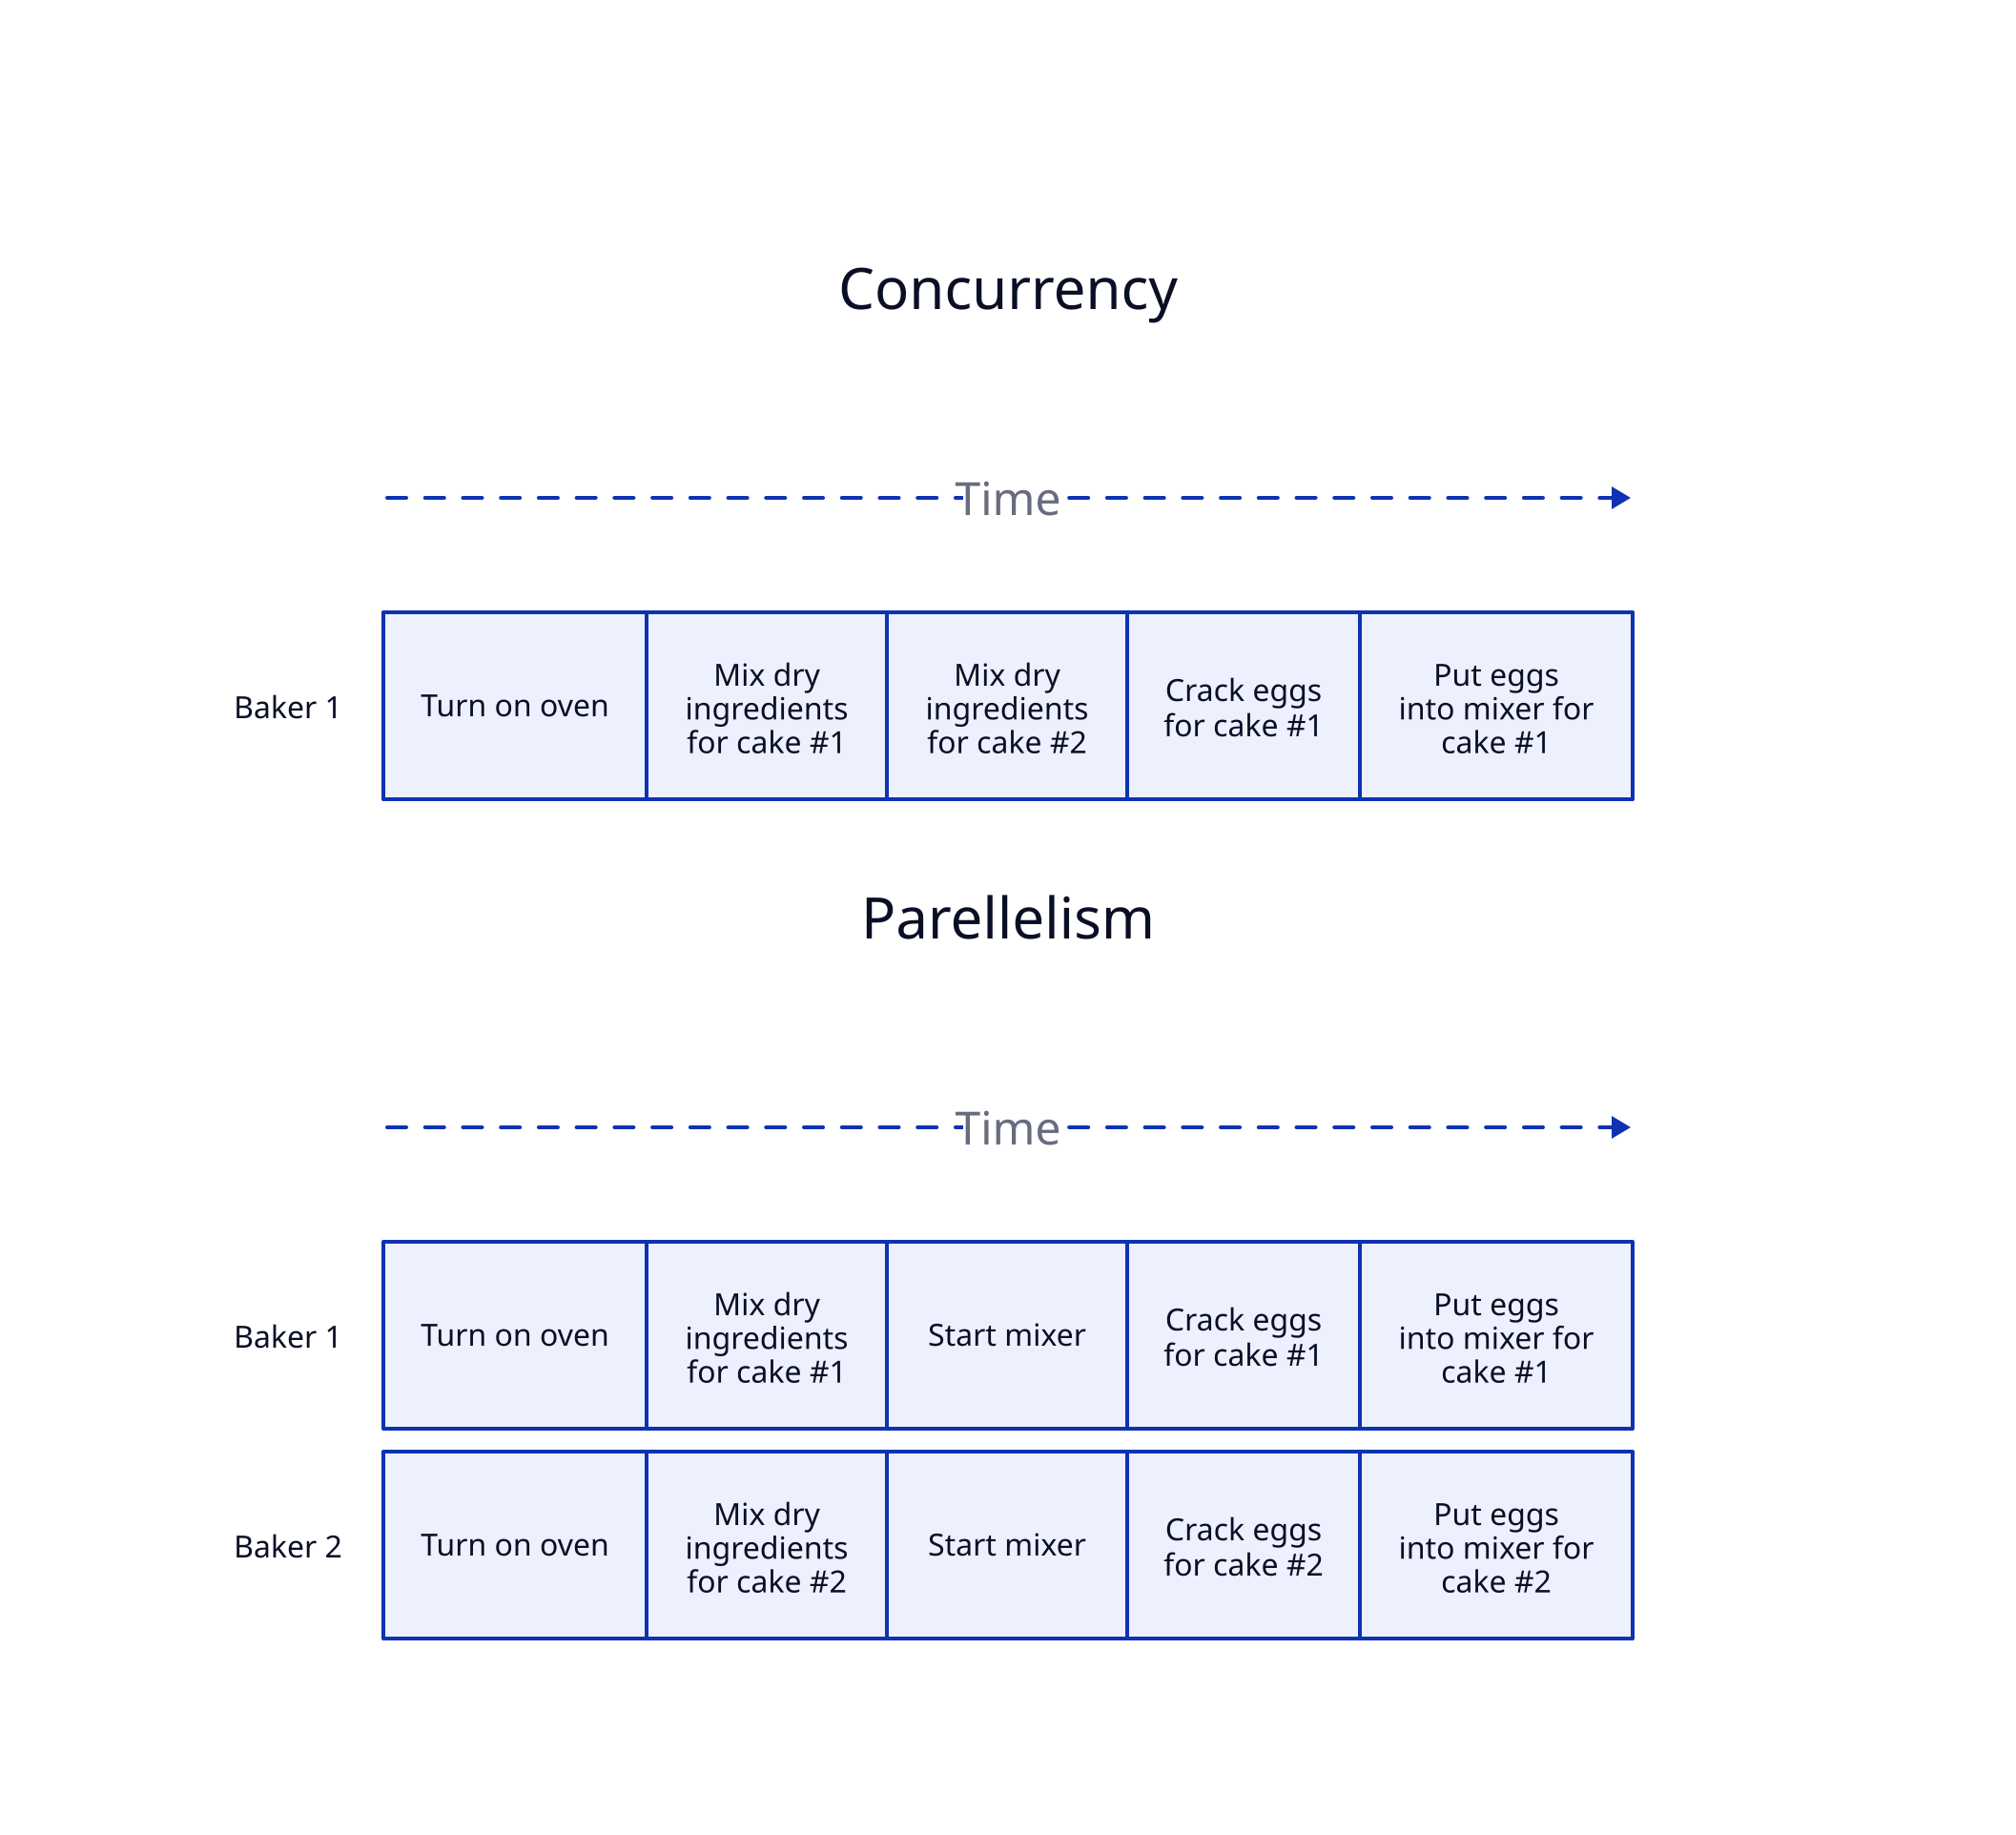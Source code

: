 grid-rows: 7
grid-columns: 3
horizontal-gap: 0
vertical-gap: 10

style: {
    fill: transparent
}

start1 : ""
Concurrency.class: [title; none]
end1 : ""
start2 : ""
middle2 : ""
end2 : ""
start2 -> end2 : { class: time }
Baker1 : "Baker 1"
bakerlist: "" {
    grid-gap: 0
    grid-columns: 5
    task1: "Turn on oven"
    task2: "Mix dry\ningredients\nfor cake #1"
    task3: "Mix dry\ningredients\nfor cake #2"
    task4: "Crack eggs\nfor cake #1"
    task5: "Put eggs\ninto mixer for\ncake #1"
}
end3 : ""
start4 : ""
Parellelism.class: [title; none]
end4 : ""
start5 : ""
middle5 : ""
end5 : ""
start5 -> end5 : { class: time }
Baker11 : "Baker 1"
bakerlist2: "" {
    grid-gap: 0
    grid-columns: 5
    task1: "Turn on oven"
    task2: "Mix dry\ningredients\nfor cake #1"
    task3: "Start mixer"
    task4: "Crack eggs\nfor cake #1"
    task5: "Put eggs\ninto mixer for\ncake #1"
}
end6: ""
Baker2 : "Baker 2"
bakerlist3: "" {
    grid-gap: 0
    grid-columns: 5
    task1: "Turn on oven"
    task2: "Mix dry\ningredients\nfor cake #2"
    task3: "Start mixer"
    task4: "Crack eggs\nfor cake #2"
    task5: "Put eggs\ninto mixer for\ncake #2"
}
end7 : ""

classes: {
    none: {
        style: {
            fill: transparent
            stroke: transparent
        }
    }
    title: {
        style: {
            font-size: 30
        }
    }
    time: {
        label: "Time"
        style: {
            font-size: 24
            animated: true
        }
    }
}
end* : {
    width: 0
    class: none
}
middle*.class: none
start* : {
    width: 0
    class: none
}   
baker*.class: none

